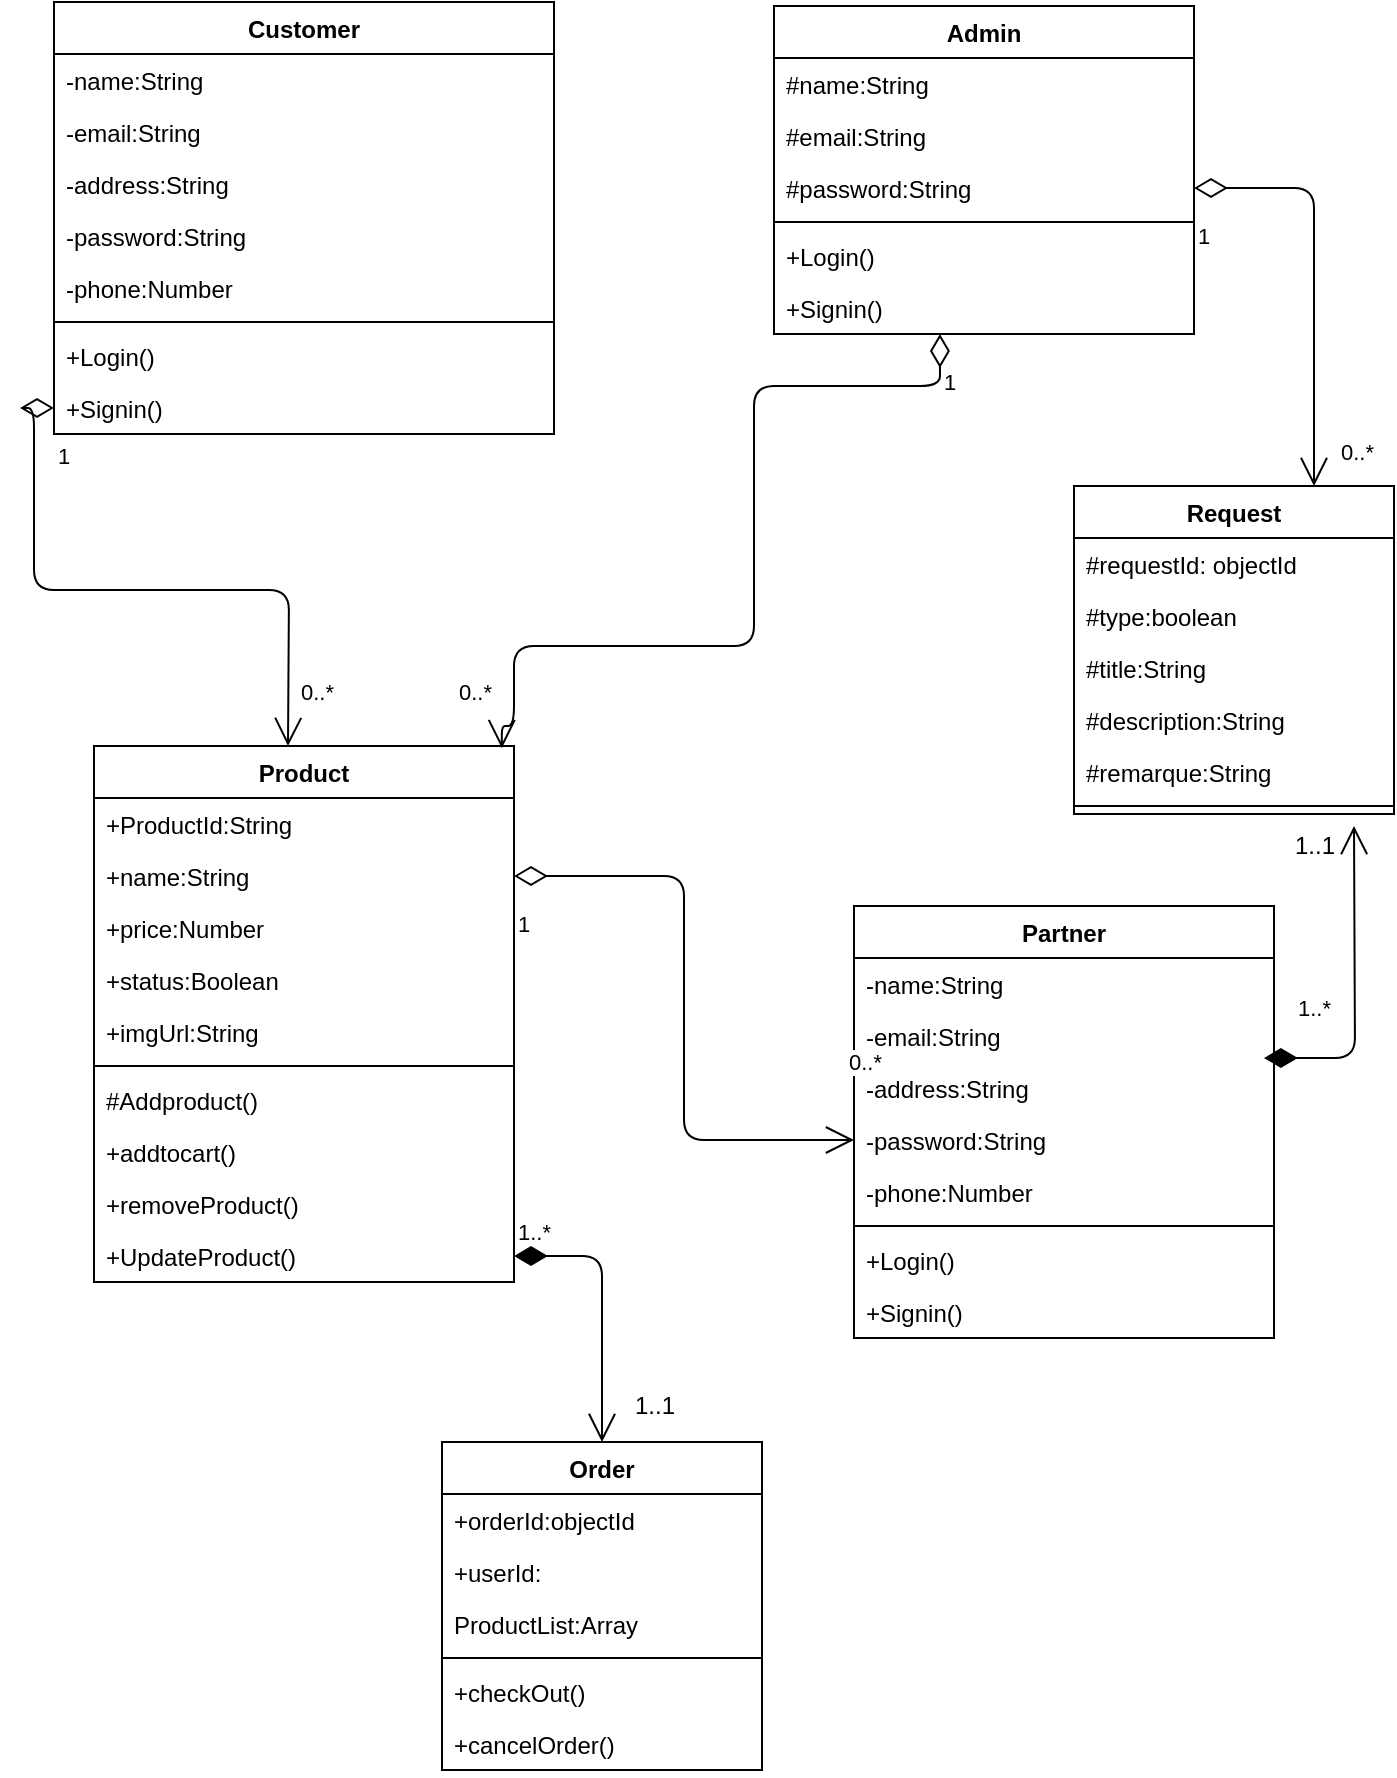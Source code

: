 <mxfile version="12.2.4" pages="1"><diagram id="uWn4q8l4HMDz1hstT1SU" name="Page-1"><mxGraphModel dx="806" dy="463" grid="1" gridSize="10" guides="1" tooltips="1" connect="1" arrows="1" fold="1" page="1" pageScale="1" pageWidth="827" pageHeight="1169" math="0" shadow="0"><root><mxCell id="0"/><mxCell id="1" parent="0"/><mxCell id="16" value="Customer" style="swimlane;fontStyle=1;align=center;verticalAlign=top;childLayout=stackLayout;horizontal=1;startSize=26;horizontalStack=0;resizeParent=1;resizeParentMax=0;resizeLast=0;collapsible=1;marginBottom=0;" parent="1" vertex="1"><mxGeometry x="60" y="28" width="250" height="216" as="geometry"/></mxCell><mxCell id="20" value="-name:String" style="text;strokeColor=none;fillColor=none;align=left;verticalAlign=top;spacingLeft=4;spacingRight=4;overflow=hidden;rotatable=0;points=[[0,0.5],[1,0.5]];portConstraint=eastwest;" parent="16" vertex="1"><mxGeometry y="26" width="250" height="26" as="geometry"/></mxCell><mxCell id="21" value="-email:String" style="text;strokeColor=none;fillColor=none;align=left;verticalAlign=top;spacingLeft=4;spacingRight=4;overflow=hidden;rotatable=0;points=[[0,0.5],[1,0.5]];portConstraint=eastwest;" parent="16" vertex="1"><mxGeometry y="52" width="250" height="26" as="geometry"/></mxCell><mxCell id="34" value="-address:String&#10;" style="text;strokeColor=none;fillColor=none;align=left;verticalAlign=top;spacingLeft=4;spacingRight=4;overflow=hidden;rotatable=0;points=[[0,0.5],[1,0.5]];portConstraint=eastwest;" parent="16" vertex="1"><mxGeometry y="78" width="250" height="26" as="geometry"/></mxCell><mxCell id="22" value="-password:String" style="text;strokeColor=none;fillColor=none;align=left;verticalAlign=top;spacingLeft=4;spacingRight=4;overflow=hidden;rotatable=0;points=[[0,0.5],[1,0.5]];portConstraint=eastwest;" parent="16" vertex="1"><mxGeometry y="104" width="250" height="26" as="geometry"/></mxCell><mxCell id="17" value="-phone:Number" style="text;strokeColor=none;fillColor=none;align=left;verticalAlign=top;spacingLeft=4;spacingRight=4;overflow=hidden;rotatable=0;points=[[0,0.5],[1,0.5]];portConstraint=eastwest;" parent="16" vertex="1"><mxGeometry y="130" width="250" height="26" as="geometry"/></mxCell><mxCell id="18" value="" style="line;strokeWidth=1;fillColor=none;align=left;verticalAlign=middle;spacingTop=-1;spacingLeft=3;spacingRight=3;rotatable=0;labelPosition=right;points=[];portConstraint=eastwest;" parent="16" vertex="1"><mxGeometry y="156" width="250" height="8" as="geometry"/></mxCell><mxCell id="23" value="+Login()" style="text;strokeColor=none;fillColor=none;align=left;verticalAlign=top;spacingLeft=4;spacingRight=4;overflow=hidden;rotatable=0;points=[[0,0.5],[1,0.5]];portConstraint=eastwest;" parent="16" vertex="1"><mxGeometry y="164" width="250" height="26" as="geometry"/></mxCell><mxCell id="24" value="+Signin()" style="text;strokeColor=none;fillColor=none;align=left;verticalAlign=top;spacingLeft=4;spacingRight=4;overflow=hidden;rotatable=0;points=[[0,0.5],[1,0.5]];portConstraint=eastwest;" parent="16" vertex="1"><mxGeometry y="190" width="250" height="26" as="geometry"/></mxCell><mxCell id="25" value="Admin" style="swimlane;fontStyle=1;align=center;verticalAlign=top;childLayout=stackLayout;horizontal=1;startSize=26;horizontalStack=0;resizeParent=1;resizeParentMax=0;resizeLast=0;collapsible=1;marginBottom=0;" parent="1" vertex="1"><mxGeometry x="420" y="30" width="210" height="164" as="geometry"/></mxCell><mxCell id="26" value="#name:String" style="text;strokeColor=none;fillColor=none;align=left;verticalAlign=top;spacingLeft=4;spacingRight=4;overflow=hidden;rotatable=0;points=[[0,0.5],[1,0.5]];portConstraint=eastwest;" parent="25" vertex="1"><mxGeometry y="26" width="210" height="26" as="geometry"/></mxCell><mxCell id="35" value="#email:String" style="text;strokeColor=none;fillColor=none;align=left;verticalAlign=top;spacingLeft=4;spacingRight=4;overflow=hidden;rotatable=0;points=[[0,0.5],[1,0.5]];portConstraint=eastwest;" parent="25" vertex="1"><mxGeometry y="52" width="210" height="26" as="geometry"/></mxCell><mxCell id="27" value="#password:String" style="text;strokeColor=none;fillColor=none;align=left;verticalAlign=top;spacingLeft=4;spacingRight=4;overflow=hidden;rotatable=0;points=[[0,0.5],[1,0.5]];portConstraint=eastwest;" parent="25" vertex="1"><mxGeometry y="78" width="210" height="26" as="geometry"/></mxCell><mxCell id="30" value="" style="line;strokeWidth=1;fillColor=none;align=left;verticalAlign=middle;spacingTop=-1;spacingLeft=3;spacingRight=3;rotatable=0;labelPosition=right;points=[];portConstraint=eastwest;" parent="25" vertex="1"><mxGeometry y="104" width="210" height="8" as="geometry"/></mxCell><mxCell id="31" value="+Login()" style="text;strokeColor=none;fillColor=none;align=left;verticalAlign=top;spacingLeft=4;spacingRight=4;overflow=hidden;rotatable=0;points=[[0,0.5],[1,0.5]];portConstraint=eastwest;" parent="25" vertex="1"><mxGeometry y="112" width="210" height="26" as="geometry"/></mxCell><mxCell id="32" value="+Signin()" style="text;strokeColor=none;fillColor=none;align=left;verticalAlign=top;spacingLeft=4;spacingRight=4;overflow=hidden;rotatable=0;points=[[0,0.5],[1,0.5]];portConstraint=eastwest;" parent="25" vertex="1"><mxGeometry y="138" width="210" height="26" as="geometry"/></mxCell><mxCell id="36" value="Partner" style="swimlane;fontStyle=1;align=center;verticalAlign=top;childLayout=stackLayout;horizontal=1;startSize=26;horizontalStack=0;resizeParent=1;resizeParentMax=0;resizeLast=0;collapsible=1;marginBottom=0;" parent="1" vertex="1"><mxGeometry x="460" y="480" width="210" height="216" as="geometry"/></mxCell><mxCell id="37" value="-name:String" style="text;strokeColor=none;fillColor=none;align=left;verticalAlign=top;spacingLeft=4;spacingRight=4;overflow=hidden;rotatable=0;points=[[0,0.5],[1,0.5]];portConstraint=eastwest;" parent="36" vertex="1"><mxGeometry y="26" width="210" height="26" as="geometry"/></mxCell><mxCell id="38" value="-email:String" style="text;strokeColor=none;fillColor=none;align=left;verticalAlign=top;spacingLeft=4;spacingRight=4;overflow=hidden;rotatable=0;points=[[0,0.5],[1,0.5]];portConstraint=eastwest;" parent="36" vertex="1"><mxGeometry y="52" width="210" height="26" as="geometry"/></mxCell><mxCell id="39" value="-address:String&#10;" style="text;strokeColor=none;fillColor=none;align=left;verticalAlign=top;spacingLeft=4;spacingRight=4;overflow=hidden;rotatable=0;points=[[0,0.5],[1,0.5]];portConstraint=eastwest;" parent="36" vertex="1"><mxGeometry y="78" width="210" height="26" as="geometry"/></mxCell><mxCell id="40" value="-password:String" style="text;strokeColor=none;fillColor=none;align=left;verticalAlign=top;spacingLeft=4;spacingRight=4;overflow=hidden;rotatable=0;points=[[0,0.5],[1,0.5]];portConstraint=eastwest;" parent="36" vertex="1"><mxGeometry y="104" width="210" height="26" as="geometry"/></mxCell><mxCell id="41" value="-phone:Number" style="text;strokeColor=none;fillColor=none;align=left;verticalAlign=top;spacingLeft=4;spacingRight=4;overflow=hidden;rotatable=0;points=[[0,0.5],[1,0.5]];portConstraint=eastwest;" parent="36" vertex="1"><mxGeometry y="130" width="210" height="26" as="geometry"/></mxCell><mxCell id="42" value="" style="line;strokeWidth=1;fillColor=none;align=left;verticalAlign=middle;spacingTop=-1;spacingLeft=3;spacingRight=3;rotatable=0;labelPosition=right;points=[];portConstraint=eastwest;" parent="36" vertex="1"><mxGeometry y="156" width="210" height="8" as="geometry"/></mxCell><mxCell id="43" value="+Login()" style="text;strokeColor=none;fillColor=none;align=left;verticalAlign=top;spacingLeft=4;spacingRight=4;overflow=hidden;rotatable=0;points=[[0,0.5],[1,0.5]];portConstraint=eastwest;" parent="36" vertex="1"><mxGeometry y="164" width="210" height="26" as="geometry"/></mxCell><mxCell id="44" value="+Signin()" style="text;strokeColor=none;fillColor=none;align=left;verticalAlign=top;spacingLeft=4;spacingRight=4;overflow=hidden;rotatable=0;points=[[0,0.5],[1,0.5]];portConstraint=eastwest;" parent="36" vertex="1"><mxGeometry y="190" width="210" height="26" as="geometry"/></mxCell><mxCell id="47" value="Product" style="swimlane;fontStyle=1;align=center;verticalAlign=top;childLayout=stackLayout;horizontal=1;startSize=26;horizontalStack=0;resizeParent=1;resizeParentMax=0;resizeLast=0;collapsible=1;marginBottom=0;" parent="1" vertex="1"><mxGeometry x="80" y="400" width="210" height="268" as="geometry"/></mxCell><mxCell id="49" value="+ProductId:String" style="text;strokeColor=none;fillColor=none;align=left;verticalAlign=top;spacingLeft=4;spacingRight=4;overflow=hidden;rotatable=0;points=[[0,0.5],[1,0.5]];portConstraint=eastwest;" parent="47" vertex="1"><mxGeometry y="26" width="210" height="26" as="geometry"/></mxCell><mxCell id="58" value="+name:String" style="text;strokeColor=none;fillColor=none;align=left;verticalAlign=top;spacingLeft=4;spacingRight=4;overflow=hidden;rotatable=0;points=[[0,0.5],[1,0.5]];portConstraint=eastwest;" parent="47" vertex="1"><mxGeometry y="52" width="210" height="26" as="geometry"/></mxCell><mxCell id="59" value="+price:Number" style="text;strokeColor=none;fillColor=none;align=left;verticalAlign=top;spacingLeft=4;spacingRight=4;overflow=hidden;rotatable=0;points=[[0,0.5],[1,0.5]];portConstraint=eastwest;" parent="47" vertex="1"><mxGeometry y="78" width="210" height="26" as="geometry"/></mxCell><mxCell id="60" value="+status:Boolean" style="text;strokeColor=none;fillColor=none;align=left;verticalAlign=top;spacingLeft=4;spacingRight=4;overflow=hidden;rotatable=0;points=[[0,0.5],[1,0.5]];portConstraint=eastwest;" parent="47" vertex="1"><mxGeometry y="104" width="210" height="26" as="geometry"/></mxCell><mxCell id="48" value="+imgUrl:String" style="text;strokeColor=none;fillColor=none;align=left;verticalAlign=top;spacingLeft=4;spacingRight=4;overflow=hidden;rotatable=0;points=[[0,0.5],[1,0.5]];portConstraint=eastwest;" parent="47" vertex="1"><mxGeometry y="130" width="210" height="26" as="geometry"/></mxCell><mxCell id="53" value="" style="line;strokeWidth=1;fillColor=none;align=left;verticalAlign=middle;spacingTop=-1;spacingLeft=3;spacingRight=3;rotatable=0;labelPosition=right;points=[];portConstraint=eastwest;" parent="47" vertex="1"><mxGeometry y="156" width="210" height="8" as="geometry"/></mxCell><mxCell id="54" value="#Addproduct()" style="text;strokeColor=none;fillColor=none;align=left;verticalAlign=top;spacingLeft=4;spacingRight=4;overflow=hidden;rotatable=0;points=[[0,0.5],[1,0.5]];portConstraint=eastwest;" parent="47" vertex="1"><mxGeometry y="164" width="210" height="26" as="geometry"/></mxCell><mxCell id="55" value="+addtocart()" style="text;strokeColor=none;fillColor=none;align=left;verticalAlign=top;spacingLeft=4;spacingRight=4;overflow=hidden;rotatable=0;points=[[0,0.5],[1,0.5]];portConstraint=eastwest;" parent="47" vertex="1"><mxGeometry y="190" width="210" height="26" as="geometry"/></mxCell><mxCell id="61" value="+removeProduct()" style="text;strokeColor=none;fillColor=none;align=left;verticalAlign=top;spacingLeft=4;spacingRight=4;overflow=hidden;rotatable=0;points=[[0,0.5],[1,0.5]];portConstraint=eastwest;" parent="47" vertex="1"><mxGeometry y="216" width="210" height="26" as="geometry"/></mxCell><mxCell id="57" value="+UpdateProduct()" style="text;strokeColor=none;fillColor=none;align=left;verticalAlign=top;spacingLeft=4;spacingRight=4;overflow=hidden;rotatable=0;points=[[0,0.5],[1,0.5]];portConstraint=eastwest;" parent="47" vertex="1"><mxGeometry y="242" width="210" height="26" as="geometry"/></mxCell><mxCell id="62" value="Order" style="swimlane;fontStyle=1;align=center;verticalAlign=top;childLayout=stackLayout;horizontal=1;startSize=26;horizontalStack=0;resizeParent=1;resizeParentMax=0;resizeLast=0;collapsible=1;marginBottom=0;" parent="1" vertex="1"><mxGeometry x="254" y="748" width="160" height="164" as="geometry"/></mxCell><mxCell id="66" value="+orderId:objectId" style="text;strokeColor=none;fillColor=none;align=left;verticalAlign=top;spacingLeft=4;spacingRight=4;overflow=hidden;rotatable=0;points=[[0,0.5],[1,0.5]];portConstraint=eastwest;" parent="62" vertex="1"><mxGeometry y="26" width="160" height="26" as="geometry"/></mxCell><mxCell id="67" value="+userId:" style="text;strokeColor=none;fillColor=none;align=left;verticalAlign=top;spacingLeft=4;spacingRight=4;overflow=hidden;rotatable=0;points=[[0,0.5],[1,0.5]];portConstraint=eastwest;" parent="62" vertex="1"><mxGeometry y="52" width="160" height="26" as="geometry"/></mxCell><mxCell id="63" value="ProductList:Array" style="text;strokeColor=none;fillColor=none;align=left;verticalAlign=top;spacingLeft=4;spacingRight=4;overflow=hidden;rotatable=0;points=[[0,0.5],[1,0.5]];portConstraint=eastwest;" parent="62" vertex="1"><mxGeometry y="78" width="160" height="26" as="geometry"/></mxCell><mxCell id="64" value="" style="line;strokeWidth=1;fillColor=none;align=left;verticalAlign=middle;spacingTop=-1;spacingLeft=3;spacingRight=3;rotatable=0;labelPosition=right;points=[];portConstraint=eastwest;" parent="62" vertex="1"><mxGeometry y="104" width="160" height="8" as="geometry"/></mxCell><mxCell id="68" value="+checkOut()" style="text;strokeColor=none;fillColor=none;align=left;verticalAlign=top;spacingLeft=4;spacingRight=4;overflow=hidden;rotatable=0;points=[[0,0.5],[1,0.5]];portConstraint=eastwest;" parent="62" vertex="1"><mxGeometry y="112" width="160" height="26" as="geometry"/></mxCell><mxCell id="65" value="+cancelOrder()" style="text;strokeColor=none;fillColor=none;align=left;verticalAlign=top;spacingLeft=4;spacingRight=4;overflow=hidden;rotatable=0;points=[[0,0.5],[1,0.5]];portConstraint=eastwest;" parent="62" vertex="1"><mxGeometry y="138" width="160" height="26" as="geometry"/></mxCell><mxCell id="69" value="" style="endArrow=open;html=1;endSize=12;startArrow=diamondThin;startSize=14;startFill=0;edgeStyle=orthogonalEdgeStyle;" parent="1" source="24" edge="1"><mxGeometry relative="1" as="geometry"><mxPoint x="60" y="257" as="sourcePoint"/><mxPoint x="177" y="400" as="targetPoint"/></mxGeometry></mxCell><mxCell id="70" value="1" style="edgeLabel;resizable=0;html=1;align=left;verticalAlign=top;" parent="69" connectable="0" vertex="1"><mxGeometry x="-1" relative="1" as="geometry"><mxPoint y="11" as="offset"/></mxGeometry></mxCell><mxCell id="71" value="0..*" style="edgeLabel;resizable=0;html=1;align=right;verticalAlign=top;" parent="69" connectable="0" vertex="1"><mxGeometry x="1" relative="1" as="geometry"><mxPoint x="23" y="-40" as="offset"/></mxGeometry></mxCell><mxCell id="72" value="1..*" style="endArrow=open;html=1;endSize=12;startArrow=diamondThin;startSize=14;startFill=1;edgeStyle=orthogonalEdgeStyle;align=left;verticalAlign=bottom;" parent="1" source="57" target="62" edge="1"><mxGeometry x="-1" y="3" relative="1" as="geometry"><mxPoint x="174" y="720" as="sourcePoint"/><mxPoint x="334" y="720" as="targetPoint"/></mxGeometry></mxCell><mxCell id="73" value="1..1" style="text;html=1;align=center;verticalAlign=middle;resizable=0;points=[];autosize=1;strokeColor=none;fillColor=none;" parent="1" vertex="1"><mxGeometry x="340" y="720" width="40" height="20" as="geometry"/></mxCell><mxCell id="74" value="" style="endArrow=open;html=1;endSize=12;startArrow=diamondThin;startSize=14;startFill=0;edgeStyle=orthogonalEdgeStyle;entryX=0;entryY=0.5;entryDx=0;entryDy=0;exitX=1;exitY=0.5;exitDx=0;exitDy=0;" parent="1" source="58" target="40" edge="1"><mxGeometry relative="1" as="geometry"><mxPoint x="240" y="360" as="sourcePoint"/><mxPoint x="445.59" y="493.344" as="targetPoint"/></mxGeometry></mxCell><mxCell id="75" value="1" style="edgeLabel;resizable=0;html=1;align=left;verticalAlign=top;" parent="74" connectable="0" vertex="1"><mxGeometry x="-1" relative="1" as="geometry"><mxPoint y="11" as="offset"/></mxGeometry></mxCell><mxCell id="76" value="0..*" style="edgeLabel;resizable=0;html=1;align=right;verticalAlign=top;" parent="74" connectable="0" vertex="1"><mxGeometry x="1" relative="1" as="geometry"><mxPoint x="14" y="-52" as="offset"/></mxGeometry></mxCell><mxCell id="77" value="" style="endArrow=open;html=1;endSize=12;startArrow=diamondThin;startSize=14;startFill=0;edgeStyle=orthogonalEdgeStyle;exitX=0.395;exitY=1;exitDx=0;exitDy=0;exitPerimeter=0;entryX=0.971;entryY=0.004;entryDx=0;entryDy=0;entryPerimeter=0;" parent="1" source="32" target="47" edge="1"><mxGeometry relative="1" as="geometry"><mxPoint x="463" y="220" as="sourcePoint"/><mxPoint x="250" y="390" as="targetPoint"/><Array as="points"><mxPoint x="503" y="220"/><mxPoint x="410" y="220"/><mxPoint x="410" y="350"/><mxPoint x="290" y="350"/><mxPoint x="290" y="390"/><mxPoint x="284" y="390"/></Array></mxGeometry></mxCell><mxCell id="78" value="1" style="edgeLabel;resizable=0;html=1;align=left;verticalAlign=top;" parent="77" connectable="0" vertex="1"><mxGeometry x="-1" relative="1" as="geometry"><mxPoint y="11" as="offset"/></mxGeometry></mxCell><mxCell id="79" value="0..*" style="edgeLabel;resizable=0;html=1;align=right;verticalAlign=top;" parent="77" connectable="0" vertex="1"><mxGeometry x="1" relative="1" as="geometry"><mxPoint x="-4" y="-41" as="offset"/></mxGeometry></mxCell><mxCell id="80" value="Request" style="swimlane;fontStyle=1;align=center;verticalAlign=top;childLayout=stackLayout;horizontal=1;startSize=26;horizontalStack=0;resizeParent=1;resizeParentMax=0;resizeLast=0;collapsible=1;marginBottom=0;" parent="1" vertex="1"><mxGeometry x="570" y="270" width="160" height="164" as="geometry"/></mxCell><mxCell id="84" value="#requestId: objectId" style="text;strokeColor=none;fillColor=none;align=left;verticalAlign=top;spacingLeft=4;spacingRight=4;overflow=hidden;rotatable=0;points=[[0,0.5],[1,0.5]];portConstraint=eastwest;" parent="80" vertex="1"><mxGeometry y="26" width="160" height="26" as="geometry"/></mxCell><mxCell id="85" value="#type:boolean" style="text;strokeColor=none;fillColor=none;align=left;verticalAlign=top;spacingLeft=4;spacingRight=4;overflow=hidden;rotatable=0;points=[[0,0.5],[1,0.5]];portConstraint=eastwest;" parent="80" vertex="1"><mxGeometry y="52" width="160" height="26" as="geometry"/></mxCell><mxCell id="81" value="#title:String" style="text;strokeColor=none;fillColor=none;align=left;verticalAlign=top;spacingLeft=4;spacingRight=4;overflow=hidden;rotatable=0;points=[[0,0.5],[1,0.5]];portConstraint=eastwest;" parent="80" vertex="1"><mxGeometry y="78" width="160" height="26" as="geometry"/></mxCell><mxCell id="87" value="#description:String" style="text;strokeColor=none;fillColor=none;align=left;verticalAlign=top;spacingLeft=4;spacingRight=4;overflow=hidden;rotatable=0;points=[[0,0.5],[1,0.5]];portConstraint=eastwest;" parent="80" vertex="1"><mxGeometry y="104" width="160" height="26" as="geometry"/></mxCell><mxCell id="86" value="#remarque:String" style="text;strokeColor=none;fillColor=none;align=left;verticalAlign=top;spacingLeft=4;spacingRight=4;overflow=hidden;rotatable=0;points=[[0,0.5],[1,0.5]];portConstraint=eastwest;" parent="80" vertex="1"><mxGeometry y="130" width="160" height="26" as="geometry"/></mxCell><mxCell id="82" value="" style="line;strokeWidth=1;fillColor=none;align=left;verticalAlign=middle;spacingTop=-1;spacingLeft=3;spacingRight=3;rotatable=0;labelPosition=right;points=[];portConstraint=eastwest;" parent="80" vertex="1"><mxGeometry y="156" width="160" height="8" as="geometry"/></mxCell><mxCell id="88" value="1..*" style="endArrow=open;html=1;endSize=12;startArrow=diamondThin;startSize=14;startFill=1;edgeStyle=orthogonalEdgeStyle;align=left;verticalAlign=bottom;exitX=0.976;exitY=-0.077;exitDx=0;exitDy=0;exitPerimeter=0;" parent="1" source="39" edge="1"><mxGeometry x="-0.813" y="16" relative="1" as="geometry"><mxPoint x="670" y="540" as="sourcePoint"/><mxPoint x="710" y="440" as="targetPoint"/><mxPoint as="offset"/></mxGeometry></mxCell><mxCell id="89" value="1..1" style="text;html=1;align=center;verticalAlign=middle;resizable=0;points=[];autosize=1;strokeColor=none;fillColor=none;" parent="1" vertex="1"><mxGeometry x="670" y="440" width="40" height="20" as="geometry"/></mxCell><mxCell id="90" value="" style="endArrow=open;html=1;endSize=12;startArrow=diamondThin;startSize=14;startFill=0;edgeStyle=orthogonalEdgeStyle;entryX=0.75;entryY=0;entryDx=0;entryDy=0;exitX=1;exitY=0.5;exitDx=0;exitDy=0;" parent="1" source="27" target="80" edge="1"><mxGeometry relative="1" as="geometry"><mxPoint x="630" y="159.999" as="sourcePoint"/><mxPoint x="645.59" y="325.284" as="targetPoint"/></mxGeometry></mxCell><mxCell id="91" value="1" style="edgeLabel;resizable=0;html=1;align=left;verticalAlign=top;" parent="90" connectable="0" vertex="1"><mxGeometry x="-1" relative="1" as="geometry"><mxPoint y="11" as="offset"/></mxGeometry></mxCell><mxCell id="92" value="0..*" style="edgeLabel;resizable=0;html=1;align=right;verticalAlign=top;" parent="90" connectable="0" vertex="1"><mxGeometry x="1" relative="1" as="geometry"><mxPoint x="30" y="-30" as="offset"/></mxGeometry></mxCell></root></mxGraphModel></diagram></mxfile>